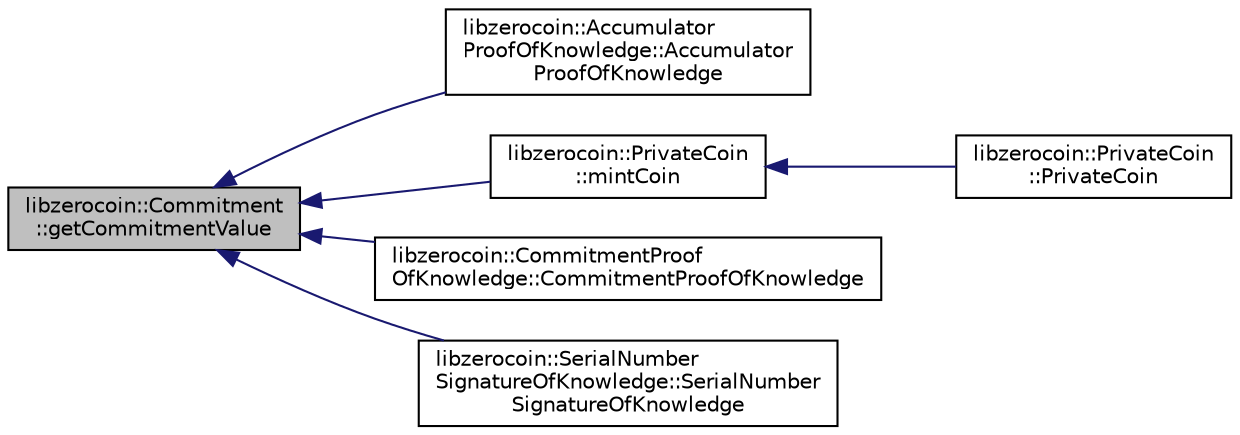 digraph "libzerocoin::Commitment::getCommitmentValue"
{
  edge [fontname="Helvetica",fontsize="10",labelfontname="Helvetica",labelfontsize="10"];
  node [fontname="Helvetica",fontsize="10",shape=record];
  rankdir="LR";
  Node3 [label="libzerocoin::Commitment\l::getCommitmentValue",height=0.2,width=0.4,color="black", fillcolor="grey75", style="filled", fontcolor="black"];
  Node3 -> Node4 [dir="back",color="midnightblue",fontsize="10",style="solid",fontname="Helvetica"];
  Node4 [label="libzerocoin::Accumulator\lProofOfKnowledge::Accumulator\lProofOfKnowledge",height=0.2,width=0.4,color="black", fillcolor="white", style="filled",URL="$classlibzerocoin_1_1_accumulator_proof_of_knowledge.html#acce987e79e2498918495c3a7e8873810",tooltip="Generates a proof that a commitment to a coin c was accumulated. "];
  Node3 -> Node5 [dir="back",color="midnightblue",fontsize="10",style="solid",fontname="Helvetica"];
  Node5 [label="libzerocoin::PrivateCoin\l::mintCoin",height=0.2,width=0.4,color="black", fillcolor="white", style="filled",URL="$classlibzerocoin_1_1_private_coin.html#a214e1d601c058d9fd712e3464a082223",tooltip="Mint a new coin. "];
  Node5 -> Node6 [dir="back",color="midnightblue",fontsize="10",style="solid",fontname="Helvetica"];
  Node6 [label="libzerocoin::PrivateCoin\l::PrivateCoin",height=0.2,width=0.4,color="black", fillcolor="white", style="filled",URL="$classlibzerocoin_1_1_private_coin.html#a62fe12639a5a9e520f7bcc15722a1520"];
  Node3 -> Node7 [dir="back",color="midnightblue",fontsize="10",style="solid",fontname="Helvetica"];
  Node7 [label="libzerocoin::CommitmentProof\lOfKnowledge::CommitmentProofOfKnowledge",height=0.2,width=0.4,color="black", fillcolor="white", style="filled",URL="$classlibzerocoin_1_1_commitment_proof_of_knowledge.html#af66449f2c4c0cb88d19cb409b67b4cff",tooltip="Generates a proof that two commitments, a and b, open to the same value. "];
  Node3 -> Node8 [dir="back",color="midnightblue",fontsize="10",style="solid",fontname="Helvetica"];
  Node8 [label="libzerocoin::SerialNumber\lSignatureOfKnowledge::SerialNumber\lSignatureOfKnowledge",height=0.2,width=0.4,color="black", fillcolor="white", style="filled",URL="$classlibzerocoin_1_1_serial_number_signature_of_knowledge.html#adb04da379098298cad6e05c930d6483f",tooltip="Creates a Signature of knowledge object that a commitment to a coin contains a coin with serial numbe..."];
}
